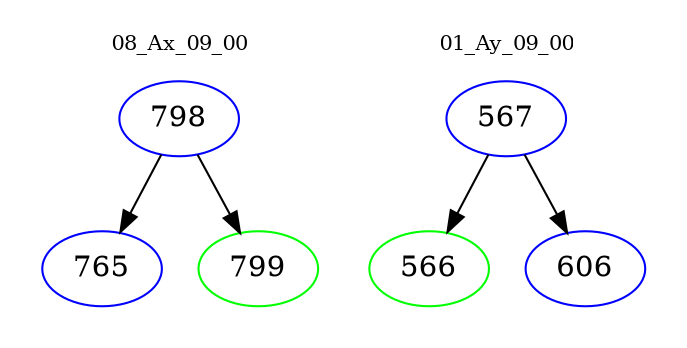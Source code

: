digraph{
subgraph cluster_0 {
color = white
label = "08_Ax_09_00";
fontsize=10;
T0_798 [label="798", color="blue"]
T0_798 -> T0_765 [color="black"]
T0_765 [label="765", color="blue"]
T0_798 -> T0_799 [color="black"]
T0_799 [label="799", color="green"]
}
subgraph cluster_1 {
color = white
label = "01_Ay_09_00";
fontsize=10;
T1_567 [label="567", color="blue"]
T1_567 -> T1_566 [color="black"]
T1_566 [label="566", color="green"]
T1_567 -> T1_606 [color="black"]
T1_606 [label="606", color="blue"]
}
}
